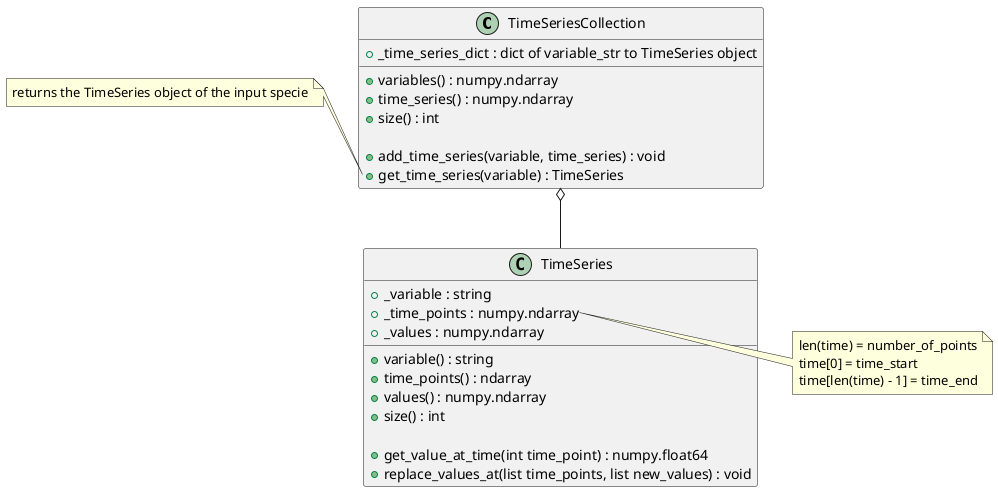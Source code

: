 @startuml

TimeSeriesCollection o-- TimeSeries

'TimeSeries *-- SteadyState

class TimeSeriesCollection {
    +_time_series_dict : dict of variable_str to TimeSeries object
    +variables() : numpy.ndarray
    +time_series() : numpy.ndarray
    +size() : int

    +add_time_series(variable, time_series) : void
    +get_time_series(variable) : TimeSeries
}

class TimeSeries {
    +_variable : string
    +_time_points : numpy.ndarray
    +_values : numpy.ndarray
    +variable() : string
    +time_points() : ndarray
    +values() : numpy.ndarray
    +size() : int

    +get_value_at_time(int time_point) : numpy.float64
    +replace_values_at(list time_points, list new_values) : void
}

note left of TimeSeriesCollection::get_time_series {
    returns the TimeSeries object of the input specie
}

note right of TimeSeries::time {
    len(time) = number_of_points
    time[0] = time_start
    time[len(time) - 1] = time_end
}

@enduml